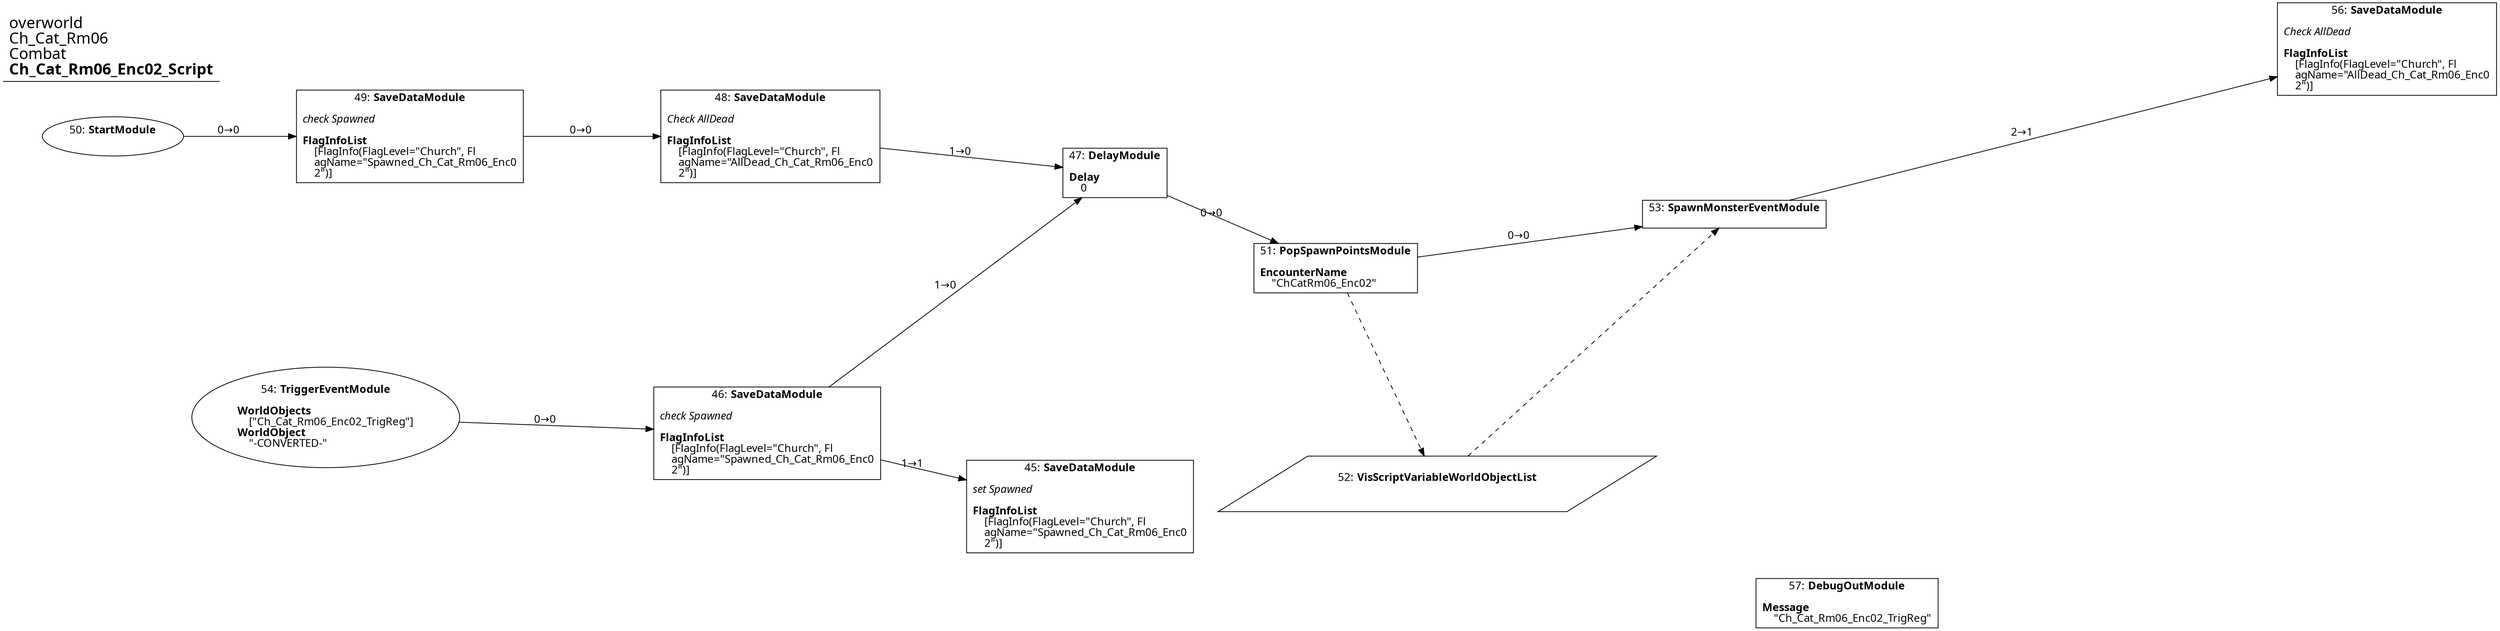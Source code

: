 digraph {
    layout = fdp;
    overlap = prism;
    sep = "+16";
    splines = spline;

    node [ shape = box ];

    graph [ fontname = "Segoe UI" ];
    node [ fontname = "Segoe UI" ];
    edge [ fontname = "Segoe UI" ];

    45 [ label = <45: <b>SaveDataModule</b><br/><br/><i>set Spawned<br align="left"/></i><br align="left"/><b>FlagInfoList</b><br align="left"/>    [FlagInfo(FlagLevel=&quot;Church&quot;, Fl<br align="left"/>    agName=&quot;Spawned_Ch_Cat_Rm06_Enc0<br align="left"/>    2&quot;)]<br align="left"/>> ];
    45 [ pos = "0.134,0.202!" ];

    46 [ label = <46: <b>SaveDataModule</b><br/><br/><i>check Spawned<br align="left"/></i><br align="left"/><b>FlagInfoList</b><br align="left"/>    [FlagInfo(FlagLevel=&quot;Church&quot;, Fl<br align="left"/>    agName=&quot;Spawned_Ch_Cat_Rm06_Enc0<br align="left"/>    2&quot;)]<br align="left"/>> ];
    46 [ pos = "-0.081,0.24700001!" ];
    46 -> 45 [ label = "1→1" ];
    46 -> 47 [ label = "1→0" ];

    47 [ label = <47: <b>DelayModule</b><br/><br/><b>Delay</b><br align="left"/>    0<br align="left"/>> ];
    47 [ pos = "0.13800001,0.411!" ];
    47 -> 51 [ label = "0→0" ];

    48 [ label = <48: <b>SaveDataModule</b><br/><br/><i>Check AllDead<br align="left"/></i><br align="left"/><b>FlagInfoList</b><br align="left"/>    [FlagInfo(FlagLevel=&quot;Church&quot;, Fl<br align="left"/>    agName=&quot;AllDead_Ch_Cat_Rm06_Enc0<br align="left"/>    2&quot;)]<br align="left"/>> ];
    48 [ pos = "-0.079,0.43400002!" ];
    48 -> 47 [ label = "1→0" ];

    49 [ label = <49: <b>SaveDataModule</b><br/><br/><i>check Spawned<br align="left"/></i><br align="left"/><b>FlagInfoList</b><br align="left"/>    [FlagInfo(FlagLevel=&quot;Church&quot;, Fl<br align="left"/>    agName=&quot;Spawned_Ch_Cat_Rm06_Enc0<br align="left"/>    2&quot;)]<br align="left"/>> ];
    49 [ pos = "-0.30600002,0.43400002!" ];
    49 -> 48 [ label = "0→0" ];

    50 [ label = <50: <b>StartModule</b><br/><br/>> ];
    50 [ shape = oval ]
    50 [ pos = "-0.49300003,0.43400002!" ];
    50 -> 49 [ label = "0→0" ];

    51 [ label = <51: <b>PopSpawnPointsModule</b><br/><br/><b>EncounterName</b><br align="left"/>    &quot;ChCatRm06_Enc02&quot;<br align="left"/>> ];
    51 [ pos = "0.277,0.351!" ];
    51 -> 53 [ label = "0→0" ];
    51 -> 52 [ style = dashed ];

    52 [ label = <52: <b>VisScriptVariableWorldObjectList</b><br/><br/>> ];
    52 [ shape = parallelogram ]
    52 [ pos = "0.323,0.21400002!" ];

    53 [ label = <53: <b>SpawnMonsterEventModule</b><br/><br/>> ];
    53 [ pos = "0.528,0.38500002!" ];
    53 -> 56 [ label = "2→1" ];
    52 -> 53 [ style = dashed ];

    54 [ label = <54: <b>TriggerEventModule</b><br/><br/><b>WorldObjects</b><br align="left"/>    [&quot;Ch_Cat_Rm06_Enc02_TrigReg&quot;]<br align="left"/><b>WorldObject</b><br align="left"/>    &quot;-CONVERTED-&quot;<br align="left"/>> ];
    54 [ shape = oval ]
    54 [ pos = "-0.35900003,0.257!" ];
    54 -> 46 [ label = "0→0" ];

    56 [ label = <56: <b>SaveDataModule</b><br/><br/><i>Check AllDead<br align="left"/></i><br align="left"/><b>FlagInfoList</b><br align="left"/>    [FlagInfo(FlagLevel=&quot;Church&quot;, Fl<br align="left"/>    agName=&quot;AllDead_Ch_Cat_Rm06_Enc0<br align="left"/>    2&quot;)]<br align="left"/>> ];
    56 [ pos = "0.93900007,0.48900002!" ];

    57 [ label = <57: <b>DebugOutModule</b><br/><br/><b>Message</b><br align="left"/>    &quot;Ch_Cat_Rm06_Enc02_TrigReg&quot;<br align="left"/>> ];
    57 [ pos = "0.59900004,0.14!" ];

    title [ pos = "-0.49400002,0.49!" ];
    title [ shape = underline ];
    title [ label = <<font point-size="20">overworld<br align="left"/>Ch_Cat_Rm06<br align="left"/>Combat<br align="left"/><b>Ch_Cat_Rm06_Enc02_Script</b><br align="left"/></font>> ];
}
